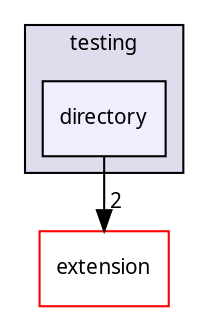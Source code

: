 digraph "Solution/Solution/Alicorn/include/alicorn/testing/directory" {
  compound=true
  node [ fontsize="10", fontname="Verdana"];
  edge [ labelfontsize="10", labelfontname="Verdana"];
  subgraph clusterdir_da7c20acf68aaddb5f7d59d7e20edd54 {
    graph [ bgcolor="#ddddee", pencolor="black", label="testing" fontname="Verdana", fontsize="10", URL="dir_da7c20acf68aaddb5f7d59d7e20edd54.html"]
  dir_370cb26e46c004782f59fb55c21f7d48 [shape=box, label="directory", style="filled", fillcolor="#eeeeff", pencolor="black", URL="dir_370cb26e46c004782f59fb55c21f7d48.html"];
  }
  dir_c8af8c1795fb375da0dcf926b8c75dc1 [shape=box label="extension" fillcolor="white" style="filled" color="red" URL="dir_c8af8c1795fb375da0dcf926b8c75dc1.html"];
  dir_370cb26e46c004782f59fb55c21f7d48->dir_c8af8c1795fb375da0dcf926b8c75dc1 [headlabel="2", labeldistance=1.5 headhref="dir_000066_000052.html"];
}
